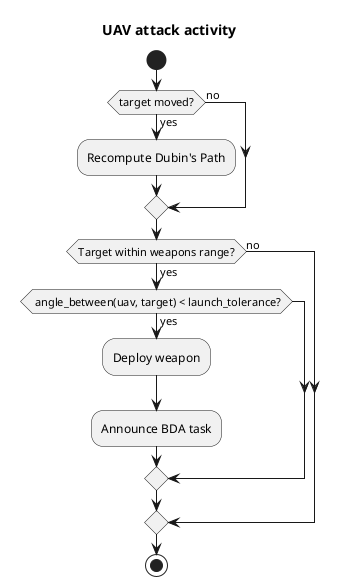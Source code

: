 @startuml

title UAV attack activity

start

if (target moved?) then (yes)
  :Recompute Dubin's Path;
else (no)
endif

if (Target within weapons range?) then (yes)
  if( angle_between(uav, target) < launch_tolerance?) then (yes)
    :Deploy weapon;
    :Announce BDA task;
  endif
else (no)
endif

stop
@enduml
